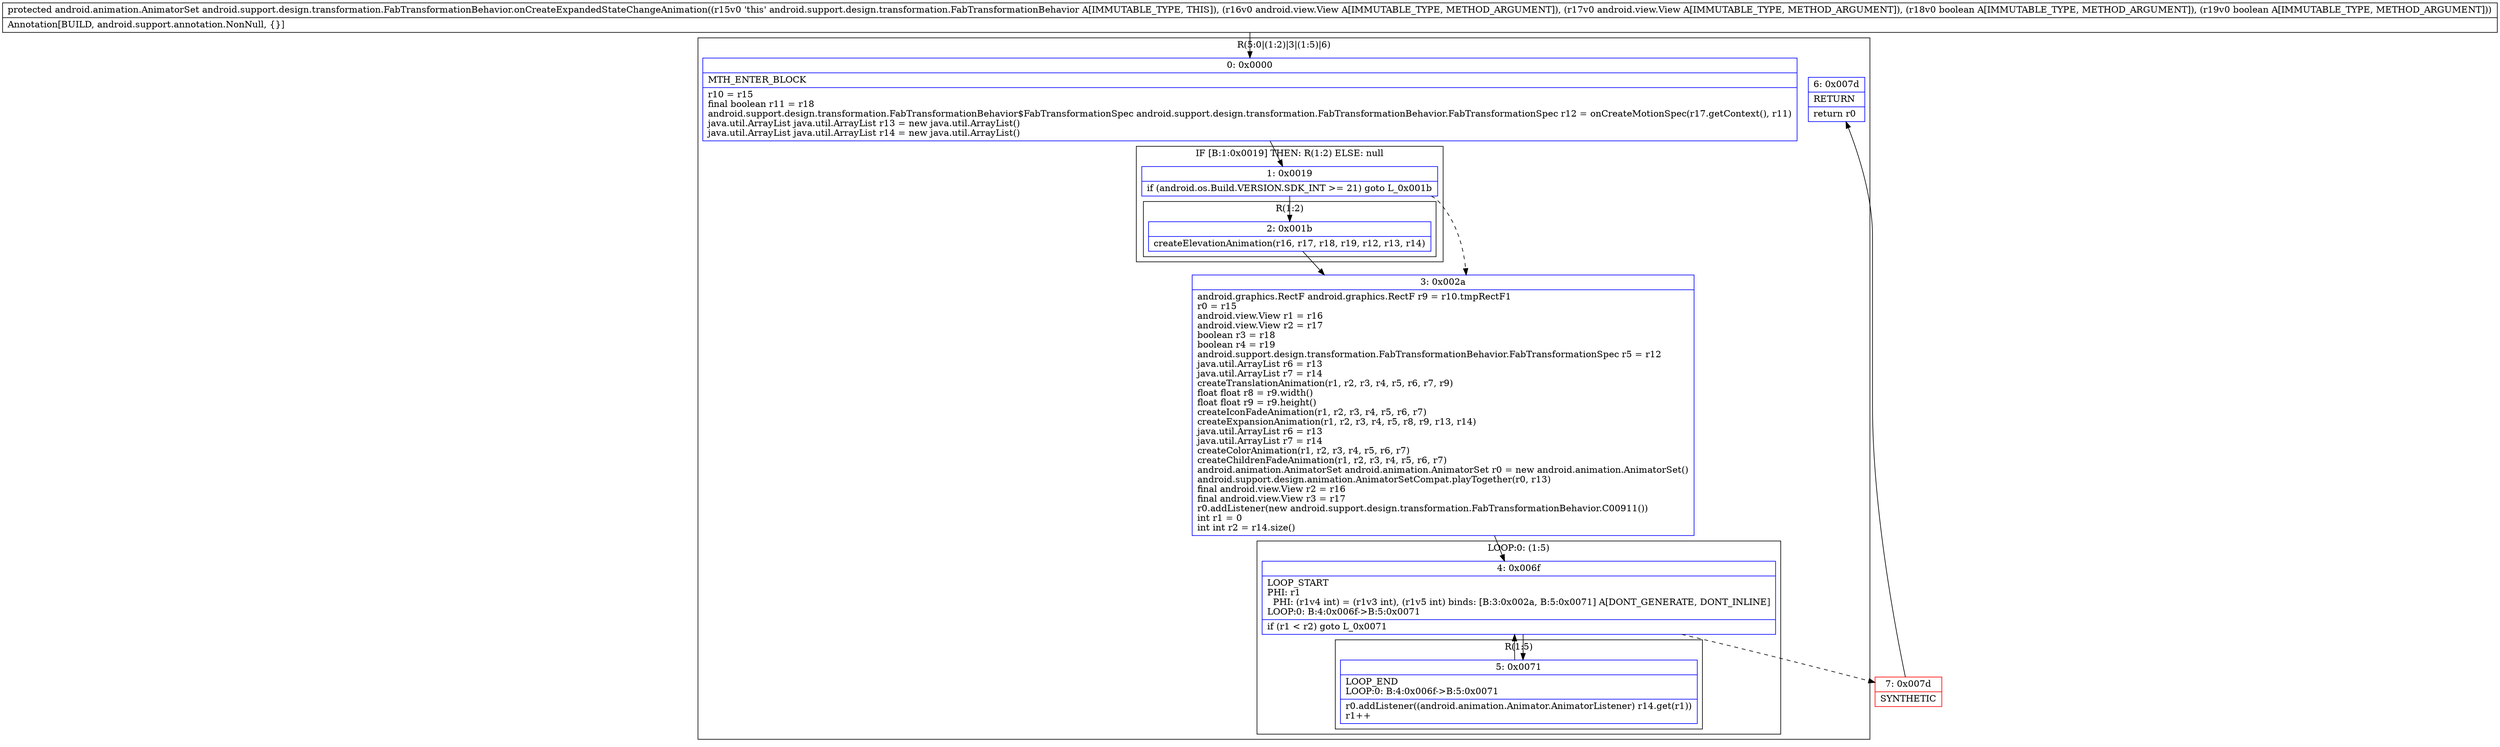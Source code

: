 digraph "CFG forandroid.support.design.transformation.FabTransformationBehavior.onCreateExpandedStateChangeAnimation(Landroid\/view\/View;Landroid\/view\/View;ZZ)Landroid\/animation\/AnimatorSet;" {
subgraph cluster_Region_1855462187 {
label = "R(5:0|(1:2)|3|(1:5)|6)";
node [shape=record,color=blue];
Node_0 [shape=record,label="{0\:\ 0x0000|MTH_ENTER_BLOCK\l|r10 = r15\lfinal boolean r11 = r18\landroid.support.design.transformation.FabTransformationBehavior$FabTransformationSpec android.support.design.transformation.FabTransformationBehavior.FabTransformationSpec r12 = onCreateMotionSpec(r17.getContext(), r11)\ljava.util.ArrayList java.util.ArrayList r13 = new java.util.ArrayList()\ljava.util.ArrayList java.util.ArrayList r14 = new java.util.ArrayList()\l}"];
subgraph cluster_IfRegion_454992937 {
label = "IF [B:1:0x0019] THEN: R(1:2) ELSE: null";
node [shape=record,color=blue];
Node_1 [shape=record,label="{1\:\ 0x0019|if (android.os.Build.VERSION.SDK_INT \>= 21) goto L_0x001b\l}"];
subgraph cluster_Region_1207657337 {
label = "R(1:2)";
node [shape=record,color=blue];
Node_2 [shape=record,label="{2\:\ 0x001b|createElevationAnimation(r16, r17, r18, r19, r12, r13, r14)\l}"];
}
}
Node_3 [shape=record,label="{3\:\ 0x002a|android.graphics.RectF android.graphics.RectF r9 = r10.tmpRectF1\lr0 = r15\landroid.view.View r1 = r16\landroid.view.View r2 = r17\lboolean r3 = r18\lboolean r4 = r19\landroid.support.design.transformation.FabTransformationBehavior.FabTransformationSpec r5 = r12\ljava.util.ArrayList r6 = r13\ljava.util.ArrayList r7 = r14\lcreateTranslationAnimation(r1, r2, r3, r4, r5, r6, r7, r9)\lfloat float r8 = r9.width()\lfloat float r9 = r9.height()\lcreateIconFadeAnimation(r1, r2, r3, r4, r5, r6, r7)\lcreateExpansionAnimation(r1, r2, r3, r4, r5, r8, r9, r13, r14)\ljava.util.ArrayList r6 = r13\ljava.util.ArrayList r7 = r14\lcreateColorAnimation(r1, r2, r3, r4, r5, r6, r7)\lcreateChildrenFadeAnimation(r1, r2, r3, r4, r5, r6, r7)\landroid.animation.AnimatorSet android.animation.AnimatorSet r0 = new android.animation.AnimatorSet()\landroid.support.design.animation.AnimatorSetCompat.playTogether(r0, r13)\lfinal android.view.View r2 = r16\lfinal android.view.View r3 = r17\lr0.addListener(new android.support.design.transformation.FabTransformationBehavior.C00911())\lint r1 = 0\lint int r2 = r14.size()\l}"];
subgraph cluster_LoopRegion_112343474 {
label = "LOOP:0: (1:5)";
node [shape=record,color=blue];
Node_4 [shape=record,label="{4\:\ 0x006f|LOOP_START\lPHI: r1 \l  PHI: (r1v4 int) = (r1v3 int), (r1v5 int) binds: [B:3:0x002a, B:5:0x0071] A[DONT_GENERATE, DONT_INLINE]\lLOOP:0: B:4:0x006f\-\>B:5:0x0071\l|if (r1 \< r2) goto L_0x0071\l}"];
subgraph cluster_Region_1093077825 {
label = "R(1:5)";
node [shape=record,color=blue];
Node_5 [shape=record,label="{5\:\ 0x0071|LOOP_END\lLOOP:0: B:4:0x006f\-\>B:5:0x0071\l|r0.addListener((android.animation.Animator.AnimatorListener) r14.get(r1))\lr1++\l}"];
}
}
Node_6 [shape=record,label="{6\:\ 0x007d|RETURN\l|return r0\l}"];
}
Node_7 [shape=record,color=red,label="{7\:\ 0x007d|SYNTHETIC\l}"];
MethodNode[shape=record,label="{protected android.animation.AnimatorSet android.support.design.transformation.FabTransformationBehavior.onCreateExpandedStateChangeAnimation((r15v0 'this' android.support.design.transformation.FabTransformationBehavior A[IMMUTABLE_TYPE, THIS]), (r16v0 android.view.View A[IMMUTABLE_TYPE, METHOD_ARGUMENT]), (r17v0 android.view.View A[IMMUTABLE_TYPE, METHOD_ARGUMENT]), (r18v0 boolean A[IMMUTABLE_TYPE, METHOD_ARGUMENT]), (r19v0 boolean A[IMMUTABLE_TYPE, METHOD_ARGUMENT]))  | Annotation[BUILD, android.support.annotation.NonNull, \{\}]\l}"];
MethodNode -> Node_0;
Node_0 -> Node_1;
Node_1 -> Node_2;
Node_1 -> Node_3[style=dashed];
Node_2 -> Node_3;
Node_3 -> Node_4;
Node_4 -> Node_5;
Node_4 -> Node_7[style=dashed];
Node_5 -> Node_4;
Node_7 -> Node_6;
}

